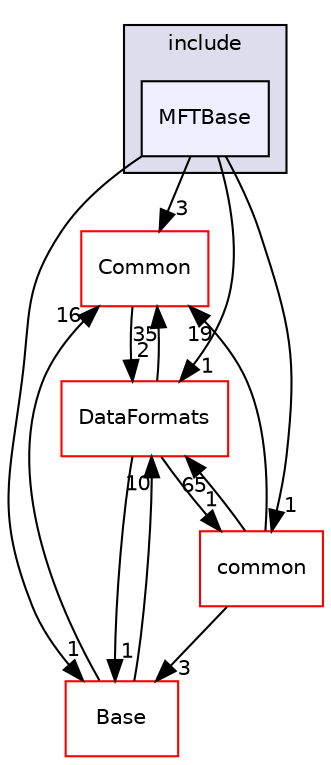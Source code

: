 digraph "/home/travis/build/AliceO2Group/AliceO2/Detectors/ITSMFT/MFT/base/include/MFTBase" {
  bgcolor=transparent;
  compound=true
  node [ fontsize="10", fontname="Helvetica"];
  edge [ labelfontsize="10", labelfontname="Helvetica"];
  subgraph clusterdir_f22caf943fb99f64e502dc27cedd1b22 {
    graph [ bgcolor="#ddddee", pencolor="black", label="include" fontname="Helvetica", fontsize="10", URL="dir_f22caf943fb99f64e502dc27cedd1b22.html"]
  dir_f74068efc4603b01d0ea8bb1c8c2c67e [shape=box, label="MFTBase", style="filled", fillcolor="#eeeeff", pencolor="black", URL="dir_f74068efc4603b01d0ea8bb1c8c2c67e.html"];
  }
  dir_4ab6b4cc6a7edbff49100e9123df213f [shape=box label="Common" color="red" URL="dir_4ab6b4cc6a7edbff49100e9123df213f.html"];
  dir_37c90836491b695b472bf98d1be8336b [shape=box label="Base" color="red" URL="dir_37c90836491b695b472bf98d1be8336b.html"];
  dir_85bf31a2e8d306e7598ffcb73f8df6bf [shape=box label="common" color="red" URL="dir_85bf31a2e8d306e7598ffcb73f8df6bf.html"];
  dir_2171f7ec022c5423887b07c69b2f5b48 [shape=box label="DataFormats" color="red" URL="dir_2171f7ec022c5423887b07c69b2f5b48.html"];
  dir_4ab6b4cc6a7edbff49100e9123df213f->dir_2171f7ec022c5423887b07c69b2f5b48 [headlabel="2", labeldistance=1.5 headhref="dir_000027_000076.html"];
  dir_37c90836491b695b472bf98d1be8336b->dir_4ab6b4cc6a7edbff49100e9123df213f [headlabel="16", labeldistance=1.5 headhref="dir_000274_000027.html"];
  dir_37c90836491b695b472bf98d1be8336b->dir_2171f7ec022c5423887b07c69b2f5b48 [headlabel="10", labeldistance=1.5 headhref="dir_000274_000076.html"];
  dir_85bf31a2e8d306e7598ffcb73f8df6bf->dir_4ab6b4cc6a7edbff49100e9123df213f [headlabel="19", labeldistance=1.5 headhref="dir_000061_000027.html"];
  dir_85bf31a2e8d306e7598ffcb73f8df6bf->dir_37c90836491b695b472bf98d1be8336b [headlabel="3", labeldistance=1.5 headhref="dir_000061_000274.html"];
  dir_85bf31a2e8d306e7598ffcb73f8df6bf->dir_2171f7ec022c5423887b07c69b2f5b48 [headlabel="65", labeldistance=1.5 headhref="dir_000061_000076.html"];
  dir_2171f7ec022c5423887b07c69b2f5b48->dir_4ab6b4cc6a7edbff49100e9123df213f [headlabel="35", labeldistance=1.5 headhref="dir_000076_000027.html"];
  dir_2171f7ec022c5423887b07c69b2f5b48->dir_37c90836491b695b472bf98d1be8336b [headlabel="1", labeldistance=1.5 headhref="dir_000076_000274.html"];
  dir_2171f7ec022c5423887b07c69b2f5b48->dir_85bf31a2e8d306e7598ffcb73f8df6bf [headlabel="1", labeldistance=1.5 headhref="dir_000076_000061.html"];
  dir_f74068efc4603b01d0ea8bb1c8c2c67e->dir_4ab6b4cc6a7edbff49100e9123df213f [headlabel="3", labeldistance=1.5 headhref="dir_000169_000027.html"];
  dir_f74068efc4603b01d0ea8bb1c8c2c67e->dir_37c90836491b695b472bf98d1be8336b [headlabel="1", labeldistance=1.5 headhref="dir_000169_000274.html"];
  dir_f74068efc4603b01d0ea8bb1c8c2c67e->dir_85bf31a2e8d306e7598ffcb73f8df6bf [headlabel="1", labeldistance=1.5 headhref="dir_000169_000061.html"];
  dir_f74068efc4603b01d0ea8bb1c8c2c67e->dir_2171f7ec022c5423887b07c69b2f5b48 [headlabel="1", labeldistance=1.5 headhref="dir_000169_000076.html"];
}
